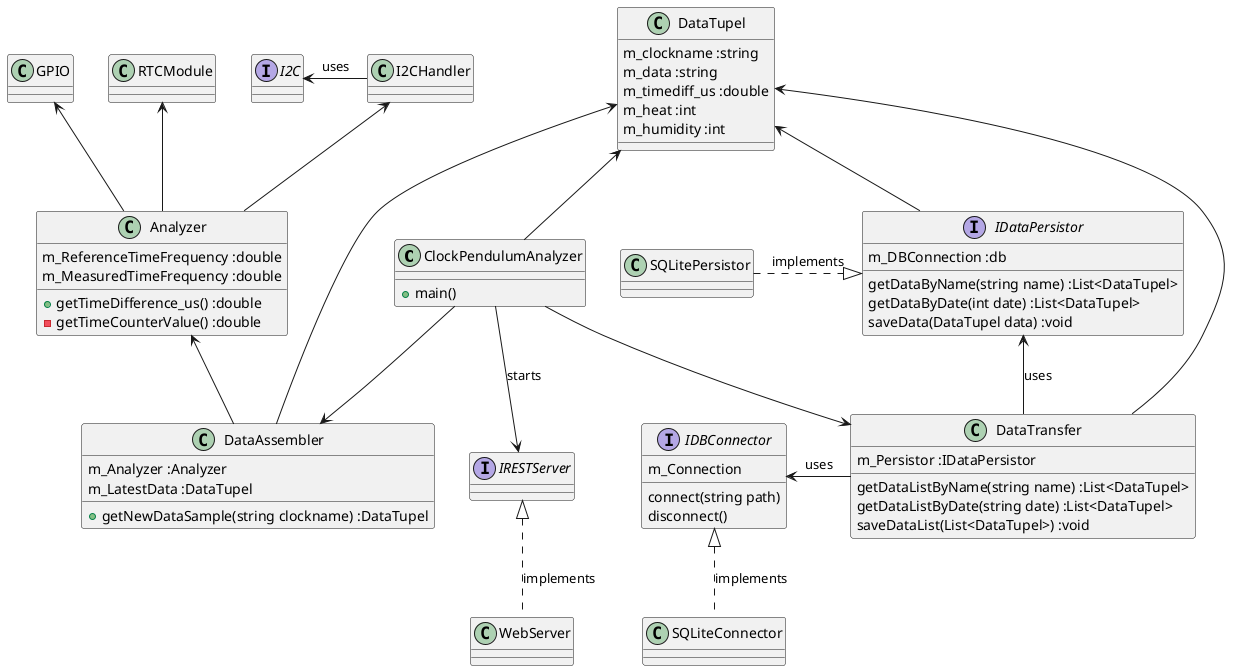 @startuml
''classes
class ClockPendulumAnalyzer {
    +main()
}
class GPIO 
class I2CHandler 
class RTCModule
class Analyzer {
    m_ReferenceTimeFrequency :double
    m_MeasuredTimeFrequency :double
    + getTimeDifference_us() :double
    - getTimeCounterValue() :double
}
class WebServer
class DataAssembler {
    m_Analyzer :Analyzer
    m_LatestData :DataTupel
    +getNewDataSample(string clockname) :DataTupel
}
class DataTransfer {
    m_Persistor :IDataPersistor
    getDataListByName(string name) :List<DataTupel>
    getDataListByDate(string date) :List<DataTupel>
    saveDataList(List<DataTupel>) :void
}
class DataTupel {
    m_clockname :string
    m_data :string
    m_timediff_us :double
    m_heat :int
    m_humidity :int
}
class SQLitePersistor
class SQLiteConnector

''interfaces
interface I2C
interface IRESTServer
interface IDataPersistor {
    m_DBConnection :db
    getDataByName(string name) :List<DataTupel>
    getDataByDate(int date) :List<DataTupel>
    saveData(DataTupel data) :void
}

interface IDBConnector {
    m_Connection
    connect(string path)
    disconnect()
}

''relations
'' Analyzer to ...
GPIO <-- Analyzer
I2CHandler <-- Analyzer
RTCModule <-- Analyzer

I2C <- I2CHandler :uses
Analyzer <-- DataAssembler

'' main assoziations
ClockPendulumAnalyzer --> DataTransfer
ClockPendulumAnalyzer --> DataAssembler
ClockPendulumAnalyzer --> IRESTServer :starts

'' who requires DataTupel
DataTupel <-- ClockPendulumAnalyzer
DataTupel <- DataAssembler
DataTupel <-- IDataPersistor
DataTupel <-- DataTransfer

'' DB relations
IDataPersistor <- DataTransfer :uses
IDBConnector <- DataTransfer :uses
IDBConnector <|.. SQLiteConnector :implements
SQLitePersistor .|> IDataPersistor :implements


WebServer .up.|> IRESTServer :implements

''connections for proper placement (all are hidden)
''IDBConnector <-[hidden]down- IDataPersistor
''SQLiteConnector -[hidden]down- SQLitePersistor
@enduml
